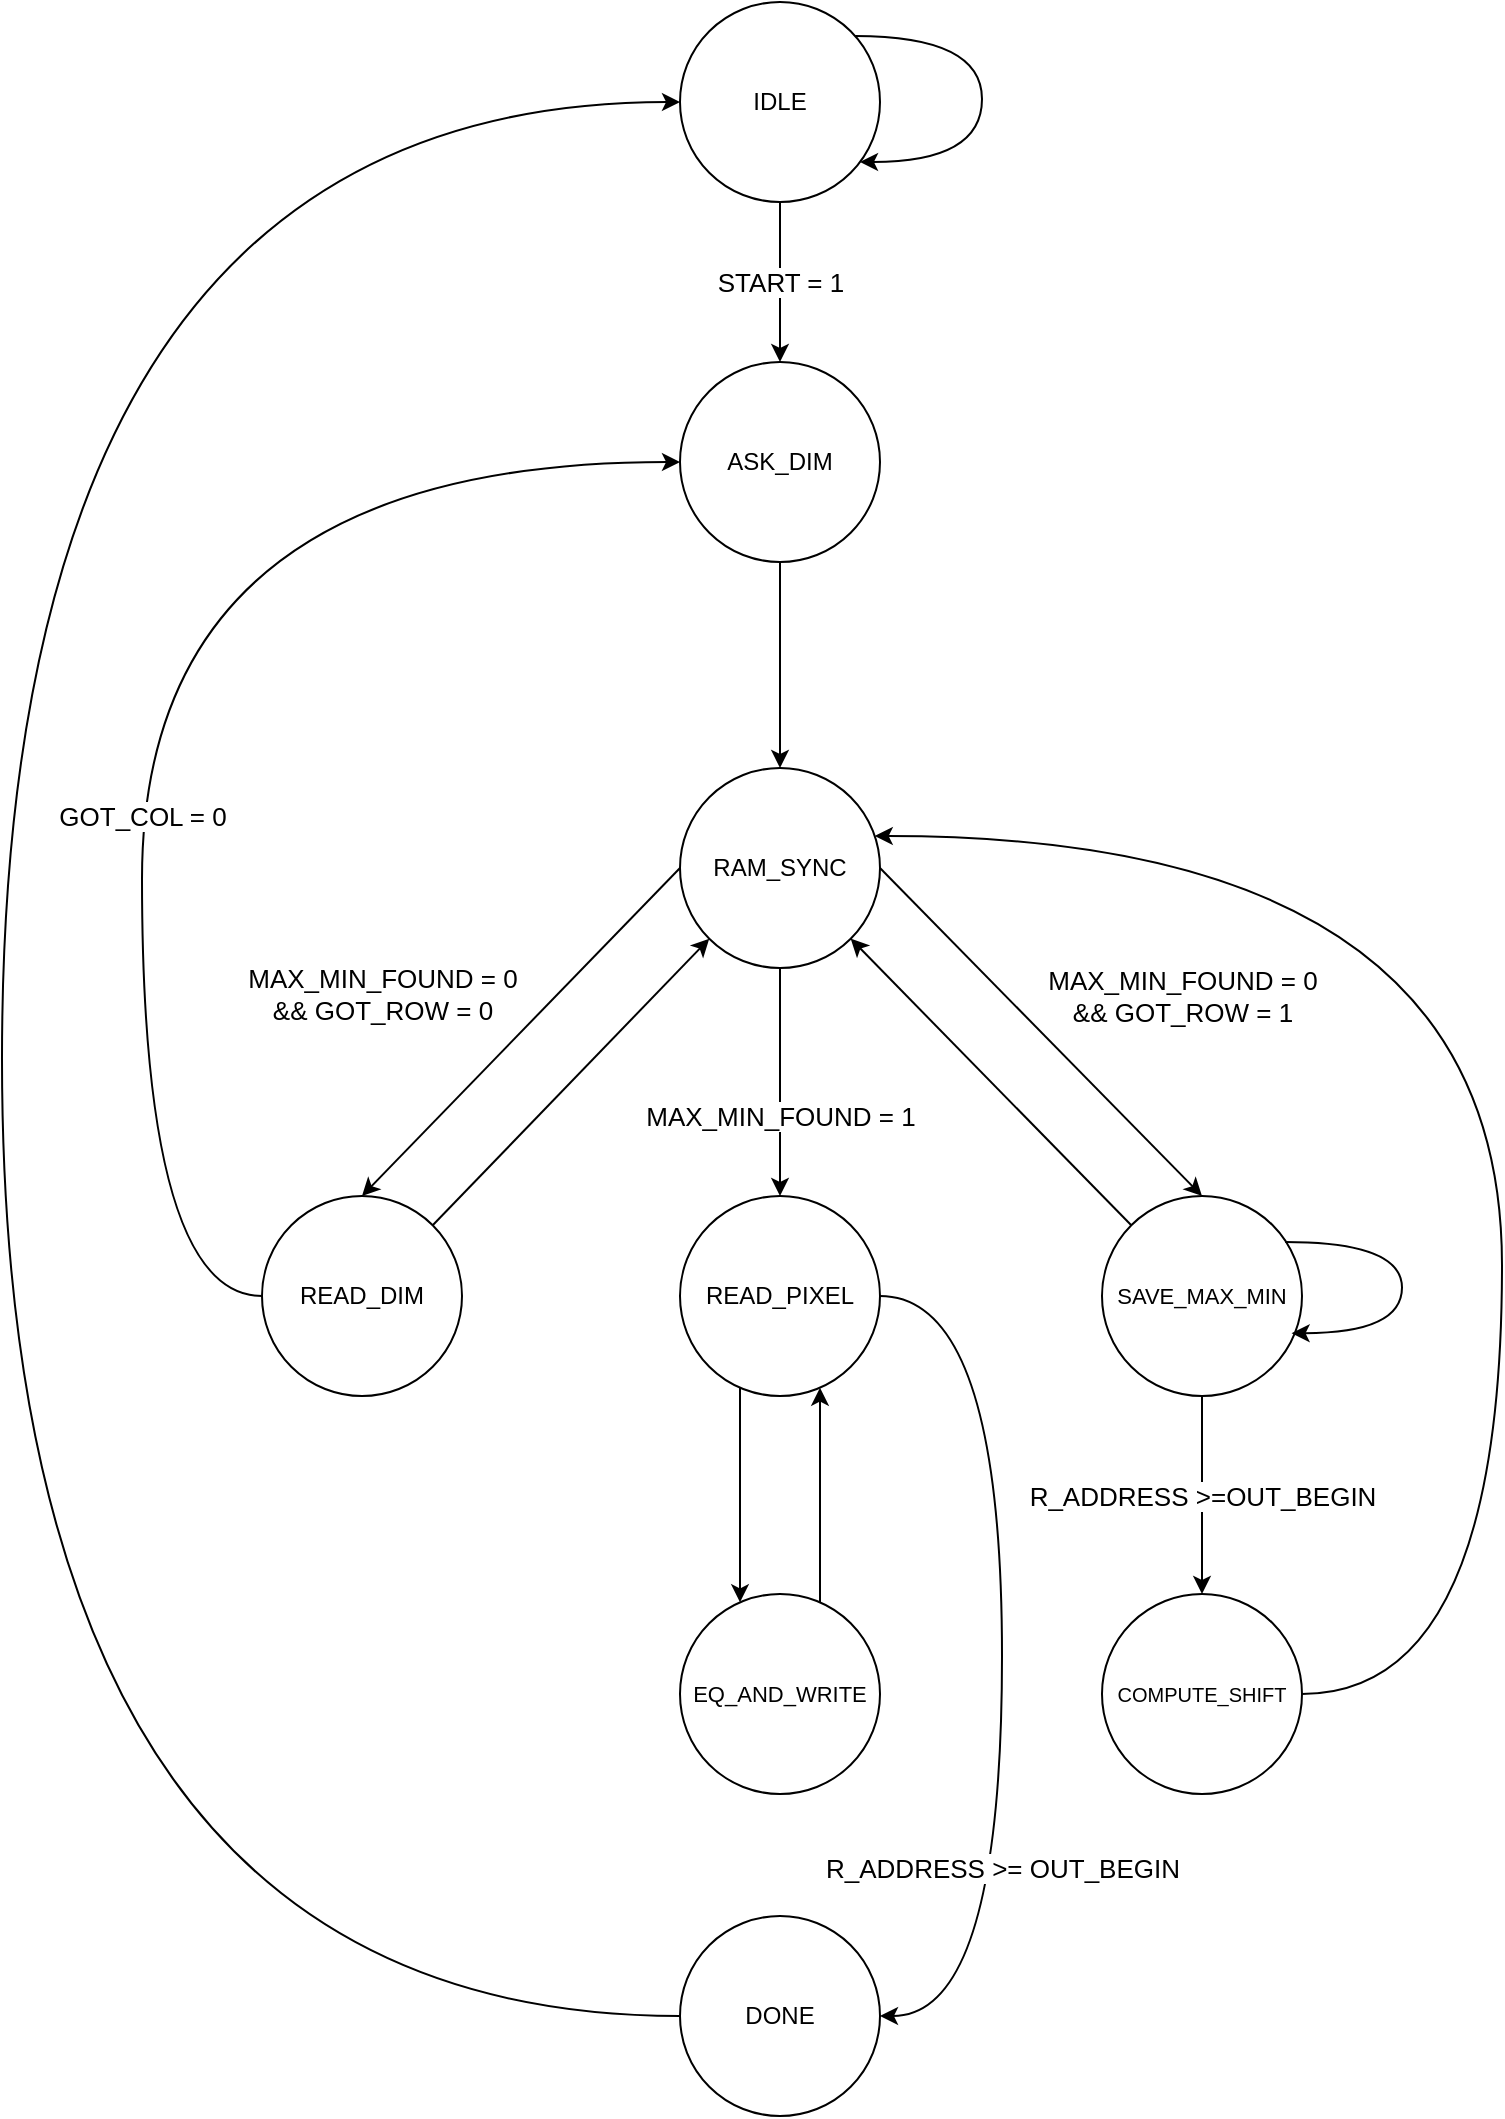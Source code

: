 <mxfile version="14.9.6" type="device"><diagram id="6c9GVn6lDP8gKM6-9pM2" name="Page-1"><mxGraphModel dx="1550" dy="835" grid="1" gridSize="10" guides="1" tooltips="1" connect="1" arrows="1" fold="1" page="1" pageScale="1" pageWidth="827" pageHeight="1169" math="0" shadow="0"><root><mxCell id="0"/><mxCell id="1" parent="0"/><mxCell id="xgGA6d5lZ-EL1Y0TsM8t-55" value="" style="edgeStyle=orthogonalEdgeStyle;rounded=0;orthogonalLoop=1;jettySize=auto;html=1;startArrow=none;" parent="1" source="xgGA6d5lZ-EL1Y0TsM8t-74" target="xgGA6d5lZ-EL1Y0TsM8t-60" edge="1"><mxGeometry relative="1" as="geometry"/></mxCell><mxCell id="5pypGBFVe0krdWUxfZft-1" value="&lt;font style=&quot;font-size: 13px&quot;&gt;START = 1&lt;/font&gt;" style="edgeStyle=orthogonalEdgeStyle;rounded=0;orthogonalLoop=1;jettySize=auto;html=1;entryX=0.5;entryY=0;entryDx=0;entryDy=0;" edge="1" parent="1" source="xgGA6d5lZ-EL1Y0TsM8t-56" target="xgGA6d5lZ-EL1Y0TsM8t-74"><mxGeometry relative="1" as="geometry"/></mxCell><mxCell id="xgGA6d5lZ-EL1Y0TsM8t-56" value="IDLE&lt;br&gt;" style="ellipse;whiteSpace=wrap;html=1;aspect=fixed;fixDash=0;autosize=0;shadow=0;" parent="1" vertex="1"><mxGeometry x="389" y="83" width="100" height="100" as="geometry"/></mxCell><mxCell id="xgGA6d5lZ-EL1Y0TsM8t-59" value="&lt;font style=&quot;font-size: 13px&quot;&gt;MAX_MIN_FOUND = 1&lt;/font&gt;" style="edgeStyle=orthogonalEdgeStyle;curved=1;rounded=0;orthogonalLoop=1;jettySize=auto;html=1;" parent="1" source="xgGA6d5lZ-EL1Y0TsM8t-60" target="xgGA6d5lZ-EL1Y0TsM8t-70" edge="1"><mxGeometry x="0.298" relative="1" as="geometry"><mxPoint as="offset"/></mxGeometry></mxCell><mxCell id="5pypGBFVe0krdWUxfZft-33" value="&lt;span style=&quot;font-size: 13px&quot;&gt;MAX_MIN_FOUND = 0&lt;br&gt;&lt;/span&gt;&lt;span style=&quot;font-size: 13px&quot;&gt;&amp;amp;&amp;amp; GOT_ROW = 1&lt;/span&gt;" style="edgeStyle=none;rounded=0;orthogonalLoop=1;jettySize=auto;html=1;exitX=1;exitY=0.5;exitDx=0;exitDy=0;entryX=0.5;entryY=0;entryDx=0;entryDy=0;" edge="1" parent="1" source="xgGA6d5lZ-EL1Y0TsM8t-60" target="xgGA6d5lZ-EL1Y0TsM8t-66"><mxGeometry x="0.318" y="63" relative="1" as="geometry"><mxPoint as="offset"/></mxGeometry></mxCell><mxCell id="5pypGBFVe0krdWUxfZft-34" value="&lt;span style=&quot;color: rgba(0 , 0 , 0 , 0) ; font-family: monospace ; font-size: 0px ; background-color: rgb(248 , 249 , 250)&quot;&gt;%3CmxGraphModel%3E%3Croot%3E%3CmxCell%20id%3D%220%22%2F%3E%3CmxCell%20id%3D%221%22%20parent%3D%220%22%2F%3E%3CmxCell%20id%3D%222%22%20value%3D%22%26lt%3Bfont%20style%3D%26quot%3Bfont-size%3A%2013px%26quot%3B%26gt%3BMAX_MIN_FOUND%20%3D%200%26lt%3Bbr%26gt%3BGOT_ROW%20%3D%201%26lt%3Bbr%26gt%3B%26lt%3B%2Ffont%26gt%3B%22%20style%3D%22edgeLabel%3Bhtml%3D1%3Balign%3Dcenter%3BverticalAlign%3Dmiddle%3Bresizable%3D0%3Bpoints%3D%5B%5D%3B%22%20vertex%3D%221%22%20connectable%3D%220%22%20parent%3D%221%22%3E%3CmxGeometry%20x%3D%22702%22%20y%3D%22608%22%20as%3D%22geometry%22%2F%3E%3C%2FmxCell%3E%3C%2Froot%3E%3C%2FmxGraphModel%3E&lt;/span&gt;&lt;span style=&quot;color: rgba(0 , 0 , 0 , 0) ; font-family: monospace ; font-size: 0px ; background-color: rgb(248 , 249 , 250)&quot;&gt;%3CmxGraphModel%3E%3Croot%3E%3CmxCell%20id%3D%220%22%2F%3E%3CmxCell%20id%3D%221%22%20parent%3D%220%22%2F%3E%3CmxCell%20id%3D%222%22%20value%3D%22%26lt%3Bfont%20style%3D%26quot%3Bfont-size%3A%2013px%26quot%3B%26gt%3BMAX_MIN_FOUND%20%3D%200%26lt%3Bbr%26gt%3BGOT_ROW%20%3D%201%26lt%3Bbr%26gt%3B%26lt%3B%2Ffont%26gt%3B%22%20style%3D%22edgeLabel%3Bhtml%3D1%3Balign%3Dcenter%3BverticalAlign%3Dmiddle%3Bresizable%3D0%3Bpoints%3D%5B%5D%3B%22%20vertex%3D%221%22%20connectable%3D%220%22%20parent%3D%221%22%3E%3CmxGeometry%20x%3D%22702%22%20y%3D%22608%22%20as%3D%22geometry%22%2F%3E%3C%2FmxCell%3E%3C%2Froot%3E%3C%2FmxGraphModel%3E&lt;/span&gt;" style="edgeLabel;html=1;align=center;verticalAlign=middle;resizable=0;points=[];" vertex="1" connectable="0" parent="5pypGBFVe0krdWUxfZft-33"><mxGeometry x="0.063" y="4" relative="1" as="geometry"><mxPoint as="offset"/></mxGeometry></mxCell><mxCell id="xgGA6d5lZ-EL1Y0TsM8t-60" value="&lt;font style=&quot;font-size: 12px&quot;&gt;RAM_SYNC&lt;/font&gt;" style="ellipse;whiteSpace=wrap;html=1;aspect=fixed;fixDash=0;autosize=0;" parent="1" vertex="1"><mxGeometry x="389" y="466" width="100" height="100" as="geometry"/></mxCell><mxCell id="5pypGBFVe0krdWUxfZft-14" value="&lt;font style=&quot;font-size: 13px&quot;&gt;GOT_COL = 0&lt;/font&gt;" style="edgeStyle=orthogonalEdgeStyle;curved=1;rounded=0;orthogonalLoop=1;jettySize=auto;html=1;entryX=0;entryY=0.5;entryDx=0;entryDy=0;exitX=0;exitY=0.5;exitDx=0;exitDy=0;" edge="1" parent="1" source="xgGA6d5lZ-EL1Y0TsM8t-62" target="xgGA6d5lZ-EL1Y0TsM8t-74"><mxGeometry x="-0.196" relative="1" as="geometry"><Array as="points"><mxPoint x="120" y="730"/><mxPoint x="120" y="313"/></Array><mxPoint as="offset"/></mxGeometry></mxCell><mxCell id="5pypGBFVe0krdWUxfZft-40" style="rounded=0;orthogonalLoop=1;jettySize=auto;html=1;exitX=1;exitY=0;exitDx=0;exitDy=0;entryX=0;entryY=1;entryDx=0;entryDy=0;" edge="1" parent="1" source="xgGA6d5lZ-EL1Y0TsM8t-62" target="xgGA6d5lZ-EL1Y0TsM8t-60"><mxGeometry relative="1" as="geometry"/></mxCell><mxCell id="xgGA6d5lZ-EL1Y0TsM8t-62" value="&lt;span&gt;READ_DIM&lt;/span&gt;" style="ellipse;whiteSpace=wrap;html=1;aspect=fixed;fixDash=0;autosize=0;" parent="1" vertex="1"><mxGeometry x="180" y="680" width="100" height="100" as="geometry"/></mxCell><mxCell id="5pypGBFVe0krdWUxfZft-35" style="edgeStyle=orthogonalEdgeStyle;curved=1;rounded=0;orthogonalLoop=1;jettySize=auto;html=1;entryX=0;entryY=0.5;entryDx=0;entryDy=0;" edge="1" parent="1" source="xgGA6d5lZ-EL1Y0TsM8t-64" target="xgGA6d5lZ-EL1Y0TsM8t-56"><mxGeometry relative="1" as="geometry"><Array as="points"><mxPoint x="50" y="1090"/><mxPoint x="50" y="133"/></Array></mxGeometry></mxCell><mxCell id="xgGA6d5lZ-EL1Y0TsM8t-64" value="DONE" style="ellipse;whiteSpace=wrap;html=1;aspect=fixed;fixDash=0;autosize=0;" parent="1" vertex="1"><mxGeometry x="389" y="1040" width="100" height="100" as="geometry"/></mxCell><mxCell id="xgGA6d5lZ-EL1Y0TsM8t-65" value="&lt;font style=&quot;font-size: 13px&quot;&gt;R_ADDRESS &amp;gt;=OUT_BEGIN&lt;/font&gt;" style="edgeStyle=orthogonalEdgeStyle;curved=1;rounded=0;orthogonalLoop=1;jettySize=auto;html=1;" parent="1" source="xgGA6d5lZ-EL1Y0TsM8t-66" target="xgGA6d5lZ-EL1Y0TsM8t-68" edge="1"><mxGeometry relative="1" as="geometry"/></mxCell><mxCell id="5pypGBFVe0krdWUxfZft-18" style="edgeStyle=orthogonalEdgeStyle;curved=1;rounded=0;orthogonalLoop=1;jettySize=auto;html=1;exitX=1;exitY=0.5;exitDx=0;exitDy=0;" edge="1" parent="1" source="xgGA6d5lZ-EL1Y0TsM8t-68" target="xgGA6d5lZ-EL1Y0TsM8t-60"><mxGeometry relative="1" as="geometry"><Array as="points"><mxPoint x="800" y="929"/><mxPoint x="800" y="500"/></Array></mxGeometry></mxCell><mxCell id="xgGA6d5lZ-EL1Y0TsM8t-68" value="&lt;font style=&quot;font-size: 10px&quot;&gt;COMPUTE_SHIFT&lt;/font&gt;" style="ellipse;whiteSpace=wrap;html=1;aspect=fixed;fixDash=0;autosize=0;" parent="1" vertex="1"><mxGeometry x="600" y="879" width="100" height="100" as="geometry"/></mxCell><mxCell id="xgGA6d5lZ-EL1Y0TsM8t-69" style="edgeStyle=orthogonalEdgeStyle;curved=1;rounded=0;orthogonalLoop=1;jettySize=auto;html=1;" parent="1" source="xgGA6d5lZ-EL1Y0TsM8t-70" target="xgGA6d5lZ-EL1Y0TsM8t-73" edge="1"><mxGeometry relative="1" as="geometry"><Array as="points"><mxPoint x="419" y="815"/><mxPoint x="419" y="815"/></Array></mxGeometry></mxCell><mxCell id="5pypGBFVe0krdWUxfZft-20" value="&lt;font style=&quot;font-size: 13px&quot;&gt;R_ADDRESS &amp;gt;= OUT_BEGIN&lt;/font&gt;" style="edgeStyle=orthogonalEdgeStyle;curved=1;rounded=0;orthogonalLoop=1;jettySize=auto;html=1;entryX=1;entryY=0.5;entryDx=0;entryDy=0;exitX=1;exitY=0.5;exitDx=0;exitDy=0;" edge="1" parent="1" source="xgGA6d5lZ-EL1Y0TsM8t-70" target="xgGA6d5lZ-EL1Y0TsM8t-64"><mxGeometry x="0.438" relative="1" as="geometry"><Array as="points"><mxPoint x="550" y="730"/><mxPoint x="550" y="1090"/></Array><mxPoint as="offset"/></mxGeometry></mxCell><mxCell id="xgGA6d5lZ-EL1Y0TsM8t-70" value="&lt;font style=&quot;font-size: 12px&quot;&gt;READ_PIXEL&lt;/font&gt;" style="ellipse;whiteSpace=wrap;html=1;aspect=fixed;fixDash=0;autosize=0;" parent="1" vertex="1"><mxGeometry x="389" y="680" width="100" height="100" as="geometry"/></mxCell><mxCell id="xgGA6d5lZ-EL1Y0TsM8t-71" style="edgeStyle=orthogonalEdgeStyle;curved=1;rounded=0;orthogonalLoop=1;jettySize=auto;html=1;" parent="1" source="xgGA6d5lZ-EL1Y0TsM8t-73" target="xgGA6d5lZ-EL1Y0TsM8t-70" edge="1"><mxGeometry relative="1" as="geometry"><Array as="points"><mxPoint x="459" y="805"/><mxPoint x="459" y="805"/></Array></mxGeometry></mxCell><mxCell id="xgGA6d5lZ-EL1Y0TsM8t-73" value="&lt;font style=&quot;font-size: 11px&quot;&gt;EQ_AND_WRITE&lt;/font&gt;" style="ellipse;whiteSpace=wrap;html=1;aspect=fixed;fixDash=0;autosize=0;" parent="1" vertex="1"><mxGeometry x="389" y="879" width="100" height="100" as="geometry"/></mxCell><mxCell id="xgGA6d5lZ-EL1Y0TsM8t-74" value="&lt;font style=&quot;font-size: 12px&quot;&gt;ASK_DIM&lt;/font&gt;" style="ellipse;whiteSpace=wrap;html=1;aspect=fixed;fixDash=0;autosize=0;" parent="1" vertex="1"><mxGeometry x="389" y="263" width="100" height="100" as="geometry"/></mxCell><mxCell id="xgGA6d5lZ-EL1Y0TsM8t-76" value="" style="edgeStyle=orthogonalEdgeStyle;curved=1;rounded=0;orthogonalLoop=1;jettySize=auto;html=1;" parent="1" source="xgGA6d5lZ-EL1Y0TsM8t-56" target="xgGA6d5lZ-EL1Y0TsM8t-56" edge="1"><mxGeometry x="0.669" y="-30" relative="1" as="geometry"><Array as="points"><mxPoint x="540" y="100"/><mxPoint x="540" y="163"/></Array><mxPoint as="offset"/></mxGeometry></mxCell><mxCell id="5pypGBFVe0krdWUxfZft-31" style="edgeStyle=none;rounded=0;orthogonalLoop=1;jettySize=auto;html=1;exitX=0;exitY=0;exitDx=0;exitDy=0;entryX=1;entryY=1;entryDx=0;entryDy=0;" edge="1" parent="1" source="xgGA6d5lZ-EL1Y0TsM8t-66" target="xgGA6d5lZ-EL1Y0TsM8t-60"><mxGeometry relative="1" as="geometry"/></mxCell><mxCell id="xgGA6d5lZ-EL1Y0TsM8t-66" value="&lt;font style=&quot;font-size: 11px&quot;&gt;SAVE_MAX_MIN&lt;/font&gt;" style="ellipse;whiteSpace=wrap;html=1;aspect=fixed;fixDash=0;autosize=0;" parent="1" vertex="1"><mxGeometry x="600" y="680" width="100" height="100" as="geometry"/></mxCell><mxCell id="5pypGBFVe0krdWUxfZft-17" style="edgeStyle=orthogonalEdgeStyle;curved=1;rounded=0;orthogonalLoop=1;jettySize=auto;html=1;exitX=0.916;exitY=0.23;exitDx=0;exitDy=0;exitPerimeter=0;entryX=0.948;entryY=0.686;entryDx=0;entryDy=0;entryPerimeter=0;" edge="1" parent="1" source="xgGA6d5lZ-EL1Y0TsM8t-66" target="xgGA6d5lZ-EL1Y0TsM8t-66"><mxGeometry relative="1" as="geometry"><Array as="points"><mxPoint x="750" y="703"/><mxPoint x="750" y="749"/></Array></mxGeometry></mxCell><mxCell id="5pypGBFVe0krdWUxfZft-42" value="&lt;span style=&quot;font-size: 13px&quot;&gt;MAX_MIN_FOUND = 0&lt;/span&gt;&lt;br style=&quot;font-size: 13px&quot;&gt;&lt;span style=&quot;font-size: 13px&quot;&gt;&amp;amp;&amp;amp; GOT_ROW = 0&lt;/span&gt;" style="edgeStyle=none;rounded=0;orthogonalLoop=1;jettySize=auto;html=1;exitX=0;exitY=0.5;exitDx=0;exitDy=0;entryX=0.5;entryY=0;entryDx=0;entryDy=0;" edge="1" parent="1" source="xgGA6d5lZ-EL1Y0TsM8t-60" target="xgGA6d5lZ-EL1Y0TsM8t-62"><mxGeometry x="0.31" y="-62" relative="1" as="geometry"><mxPoint x="388.795" y="512.995" as="sourcePoint"/><mxPoint x="249.998" y="655.785" as="targetPoint"/><mxPoint y="-1" as="offset"/></mxGeometry></mxCell></root></mxGraphModel></diagram></mxfile>